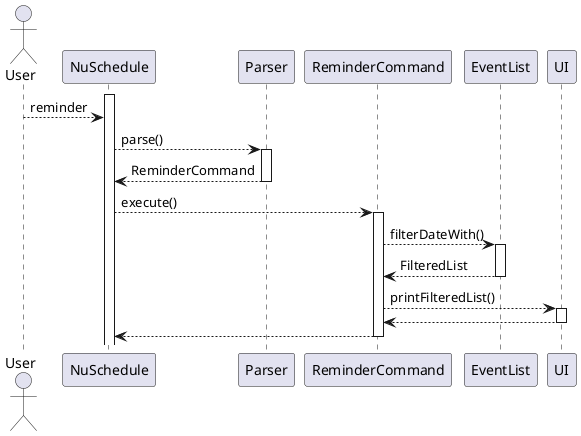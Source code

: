 @startuml
actor User
activate NuSchedule

User --> NuSchedule : reminder
NuSchedule --> Parser ++ : parse()
Parser --> NuSchedule -- : ReminderCommand
NuSchedule --> ReminderCommand ++ : execute()
ReminderCommand --> EventList ++ : filterDateWith()
EventList --> ReminderCommand -- : FilteredList
ReminderCommand --> UI ++ : printFilteredList()
UI --> ReminderCommand --
ReminderCommand --> NuSchedule --
@enduml